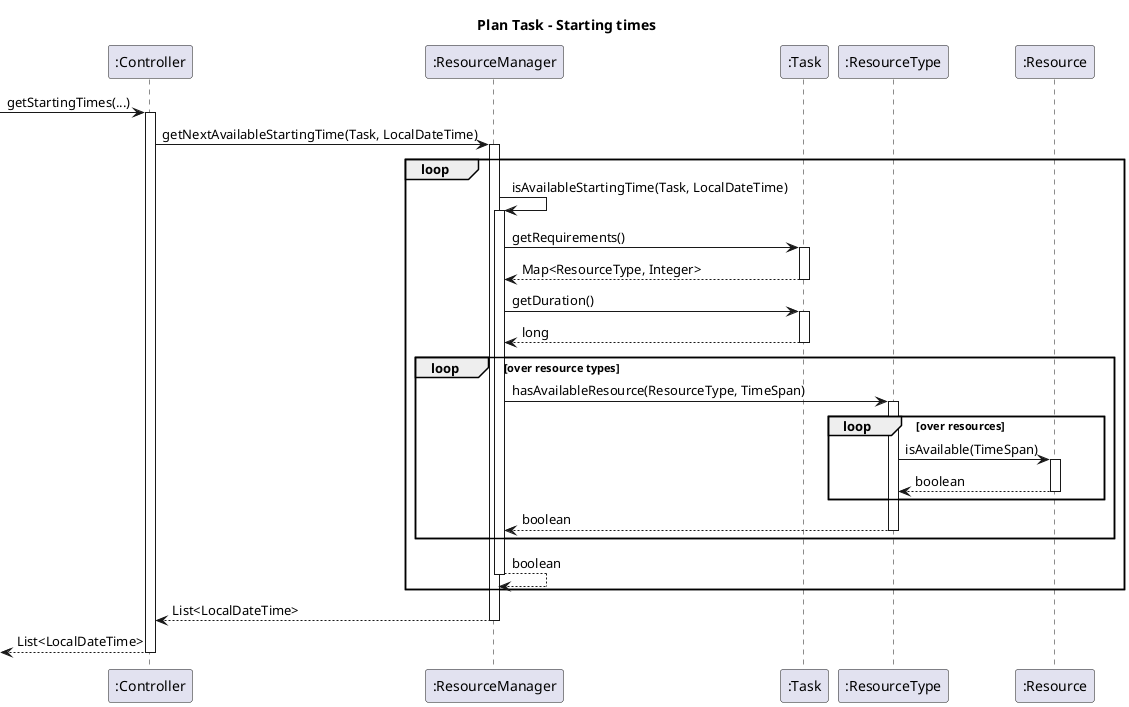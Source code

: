 @startuml

title "Plan Task - Starting times"

-> ":Controller": getStartingTimes(...)
activate ":Controller"

":Controller" -> ":ResourceManager": getNextAvailableStartingTime(Task, LocalDateTime)
activate ":ResourceManager"

loop
    ":ResourceManager" -> ":ResourceManager": isAvailableStartingTime(Task, LocalDateTime)
    activate ":ResourceManager"

    ":ResourceManager" -> ":Task": getRequirements()
    activate ":Task"
    ":Task" --> ":ResourceManager": Map<ResourceType, Integer>
    deactivate ":Task"

    ":ResourceManager" -> ":Task": getDuration()
    activate ":Task"
    ":Task" --> ":ResourceManager": long
    deactivate ":Task"

    loop over resource types

        ":ResourceManager" -> ":ResourceType": hasAvailableResource(ResourceType, TimeSpan)
        activate ":ResourceType"

        loop over resources

            ":ResourceType" -> ":Resource": isAvailable(TimeSpan)
            activate ":Resource"

            ":Resource" --> ":ResourceType": boolean
            deactivate ":Resource"

        end

        ":ResourceType" --> ":ResourceManager": boolean
        deactivate ":ResourceType"

    end

    ":ResourceManager" --> ":ResourceManager": boolean
    deactivate ":ResourceManager"
end

":ResourceManager" --> ":Controller": List<LocalDateTime>
deactivate ":ResourceManager"

<-- ":Controller": List<LocalDateTime>
deactivate ":Controller"

@enduml
